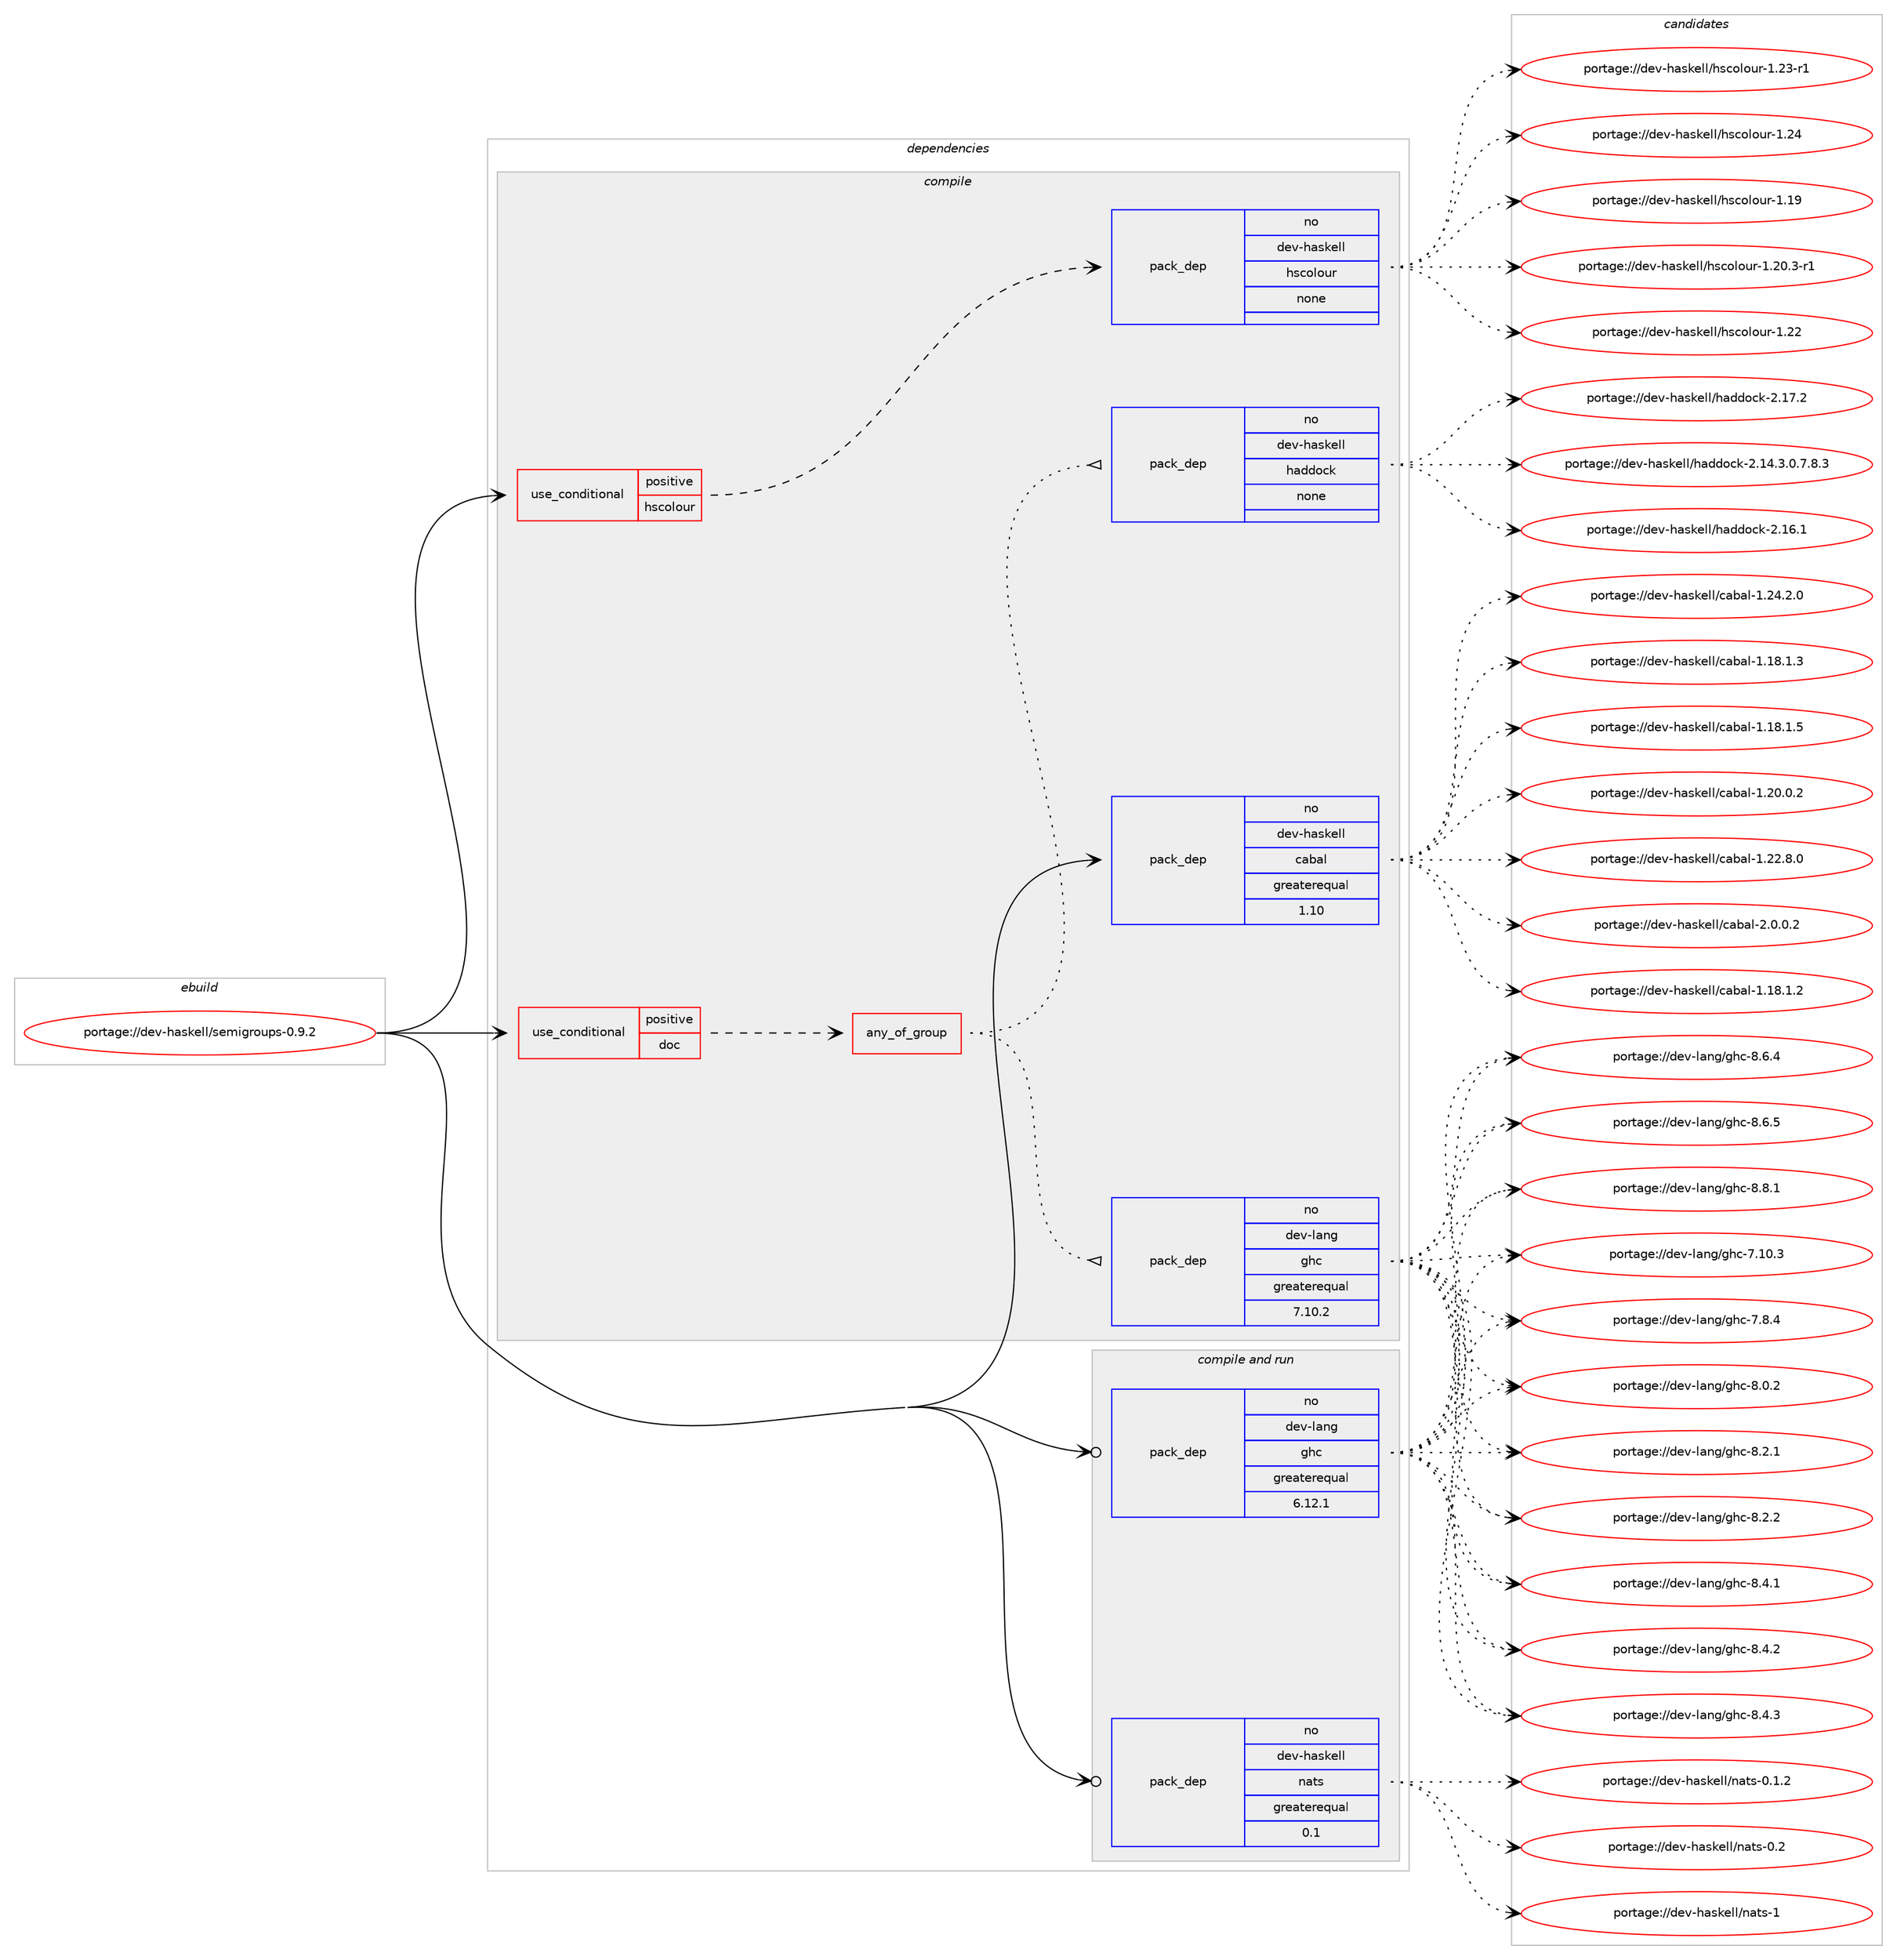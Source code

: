 digraph prolog {

# *************
# Graph options
# *************

newrank=true;
concentrate=true;
compound=true;
graph [rankdir=LR,fontname=Helvetica,fontsize=10,ranksep=1.5];#, ranksep=2.5, nodesep=0.2];
edge  [arrowhead=vee];
node  [fontname=Helvetica,fontsize=10];

# **********
# The ebuild
# **********

subgraph cluster_leftcol {
color=gray;
rank=same;
label=<<i>ebuild</i>>;
id [label="portage://dev-haskell/semigroups-0.9.2", color=red, width=4, href="../dev-haskell/semigroups-0.9.2.svg"];
}

# ****************
# The dependencies
# ****************

subgraph cluster_midcol {
color=gray;
label=<<i>dependencies</i>>;
subgraph cluster_compile {
fillcolor="#eeeeee";
style=filled;
label=<<i>compile</i>>;
subgraph cond16913 {
dependency78685 [label=<<TABLE BORDER="0" CELLBORDER="1" CELLSPACING="0" CELLPADDING="4"><TR><TD ROWSPAN="3" CELLPADDING="10">use_conditional</TD></TR><TR><TD>positive</TD></TR><TR><TD>doc</TD></TR></TABLE>>, shape=none, color=red];
subgraph any2284 {
dependency78686 [label=<<TABLE BORDER="0" CELLBORDER="1" CELLSPACING="0" CELLPADDING="4"><TR><TD CELLPADDING="10">any_of_group</TD></TR></TABLE>>, shape=none, color=red];subgraph pack59431 {
dependency78687 [label=<<TABLE BORDER="0" CELLBORDER="1" CELLSPACING="0" CELLPADDING="4" WIDTH="220"><TR><TD ROWSPAN="6" CELLPADDING="30">pack_dep</TD></TR><TR><TD WIDTH="110">no</TD></TR><TR><TD>dev-haskell</TD></TR><TR><TD>haddock</TD></TR><TR><TD>none</TD></TR><TR><TD></TD></TR></TABLE>>, shape=none, color=blue];
}
dependency78686:e -> dependency78687:w [weight=20,style="dotted",arrowhead="oinv"];
subgraph pack59432 {
dependency78688 [label=<<TABLE BORDER="0" CELLBORDER="1" CELLSPACING="0" CELLPADDING="4" WIDTH="220"><TR><TD ROWSPAN="6" CELLPADDING="30">pack_dep</TD></TR><TR><TD WIDTH="110">no</TD></TR><TR><TD>dev-lang</TD></TR><TR><TD>ghc</TD></TR><TR><TD>greaterequal</TD></TR><TR><TD>7.10.2</TD></TR></TABLE>>, shape=none, color=blue];
}
dependency78686:e -> dependency78688:w [weight=20,style="dotted",arrowhead="oinv"];
}
dependency78685:e -> dependency78686:w [weight=20,style="dashed",arrowhead="vee"];
}
id:e -> dependency78685:w [weight=20,style="solid",arrowhead="vee"];
subgraph cond16914 {
dependency78689 [label=<<TABLE BORDER="0" CELLBORDER="1" CELLSPACING="0" CELLPADDING="4"><TR><TD ROWSPAN="3" CELLPADDING="10">use_conditional</TD></TR><TR><TD>positive</TD></TR><TR><TD>hscolour</TD></TR></TABLE>>, shape=none, color=red];
subgraph pack59433 {
dependency78690 [label=<<TABLE BORDER="0" CELLBORDER="1" CELLSPACING="0" CELLPADDING="4" WIDTH="220"><TR><TD ROWSPAN="6" CELLPADDING="30">pack_dep</TD></TR><TR><TD WIDTH="110">no</TD></TR><TR><TD>dev-haskell</TD></TR><TR><TD>hscolour</TD></TR><TR><TD>none</TD></TR><TR><TD></TD></TR></TABLE>>, shape=none, color=blue];
}
dependency78689:e -> dependency78690:w [weight=20,style="dashed",arrowhead="vee"];
}
id:e -> dependency78689:w [weight=20,style="solid",arrowhead="vee"];
subgraph pack59434 {
dependency78691 [label=<<TABLE BORDER="0" CELLBORDER="1" CELLSPACING="0" CELLPADDING="4" WIDTH="220"><TR><TD ROWSPAN="6" CELLPADDING="30">pack_dep</TD></TR><TR><TD WIDTH="110">no</TD></TR><TR><TD>dev-haskell</TD></TR><TR><TD>cabal</TD></TR><TR><TD>greaterequal</TD></TR><TR><TD>1.10</TD></TR></TABLE>>, shape=none, color=blue];
}
id:e -> dependency78691:w [weight=20,style="solid",arrowhead="vee"];
}
subgraph cluster_compileandrun {
fillcolor="#eeeeee";
style=filled;
label=<<i>compile and run</i>>;
subgraph pack59435 {
dependency78692 [label=<<TABLE BORDER="0" CELLBORDER="1" CELLSPACING="0" CELLPADDING="4" WIDTH="220"><TR><TD ROWSPAN="6" CELLPADDING="30">pack_dep</TD></TR><TR><TD WIDTH="110">no</TD></TR><TR><TD>dev-haskell</TD></TR><TR><TD>nats</TD></TR><TR><TD>greaterequal</TD></TR><TR><TD>0.1</TD></TR></TABLE>>, shape=none, color=blue];
}
id:e -> dependency78692:w [weight=20,style="solid",arrowhead="odotvee"];
subgraph pack59436 {
dependency78693 [label=<<TABLE BORDER="0" CELLBORDER="1" CELLSPACING="0" CELLPADDING="4" WIDTH="220"><TR><TD ROWSPAN="6" CELLPADDING="30">pack_dep</TD></TR><TR><TD WIDTH="110">no</TD></TR><TR><TD>dev-lang</TD></TR><TR><TD>ghc</TD></TR><TR><TD>greaterequal</TD></TR><TR><TD>6.12.1</TD></TR></TABLE>>, shape=none, color=blue];
}
id:e -> dependency78693:w [weight=20,style="solid",arrowhead="odotvee"];
}
subgraph cluster_run {
fillcolor="#eeeeee";
style=filled;
label=<<i>run</i>>;
}
}

# **************
# The candidates
# **************

subgraph cluster_choices {
rank=same;
color=gray;
label=<<i>candidates</i>>;

subgraph choice59431 {
color=black;
nodesep=1;
choiceportage1001011184510497115107101108108471049710010011199107455046495246514648465546564651 [label="portage://dev-haskell/haddock-2.14.3.0.7.8.3", color=red, width=4,href="../dev-haskell/haddock-2.14.3.0.7.8.3.svg"];
choiceportage100101118451049711510710110810847104971001001119910745504649544649 [label="portage://dev-haskell/haddock-2.16.1", color=red, width=4,href="../dev-haskell/haddock-2.16.1.svg"];
choiceportage100101118451049711510710110810847104971001001119910745504649554650 [label="portage://dev-haskell/haddock-2.17.2", color=red, width=4,href="../dev-haskell/haddock-2.17.2.svg"];
dependency78687:e -> choiceportage1001011184510497115107101108108471049710010011199107455046495246514648465546564651:w [style=dotted,weight="100"];
dependency78687:e -> choiceportage100101118451049711510710110810847104971001001119910745504649544649:w [style=dotted,weight="100"];
dependency78687:e -> choiceportage100101118451049711510710110810847104971001001119910745504649554650:w [style=dotted,weight="100"];
}
subgraph choice59432 {
color=black;
nodesep=1;
choiceportage1001011184510897110103471031049945554649484651 [label="portage://dev-lang/ghc-7.10.3", color=red, width=4,href="../dev-lang/ghc-7.10.3.svg"];
choiceportage10010111845108971101034710310499455546564652 [label="portage://dev-lang/ghc-7.8.4", color=red, width=4,href="../dev-lang/ghc-7.8.4.svg"];
choiceportage10010111845108971101034710310499455646484650 [label="portage://dev-lang/ghc-8.0.2", color=red, width=4,href="../dev-lang/ghc-8.0.2.svg"];
choiceportage10010111845108971101034710310499455646504649 [label="portage://dev-lang/ghc-8.2.1", color=red, width=4,href="../dev-lang/ghc-8.2.1.svg"];
choiceportage10010111845108971101034710310499455646504650 [label="portage://dev-lang/ghc-8.2.2", color=red, width=4,href="../dev-lang/ghc-8.2.2.svg"];
choiceportage10010111845108971101034710310499455646524649 [label="portage://dev-lang/ghc-8.4.1", color=red, width=4,href="../dev-lang/ghc-8.4.1.svg"];
choiceportage10010111845108971101034710310499455646524650 [label="portage://dev-lang/ghc-8.4.2", color=red, width=4,href="../dev-lang/ghc-8.4.2.svg"];
choiceportage10010111845108971101034710310499455646524651 [label="portage://dev-lang/ghc-8.4.3", color=red, width=4,href="../dev-lang/ghc-8.4.3.svg"];
choiceportage10010111845108971101034710310499455646544652 [label="portage://dev-lang/ghc-8.6.4", color=red, width=4,href="../dev-lang/ghc-8.6.4.svg"];
choiceportage10010111845108971101034710310499455646544653 [label="portage://dev-lang/ghc-8.6.5", color=red, width=4,href="../dev-lang/ghc-8.6.5.svg"];
choiceportage10010111845108971101034710310499455646564649 [label="portage://dev-lang/ghc-8.8.1", color=red, width=4,href="../dev-lang/ghc-8.8.1.svg"];
dependency78688:e -> choiceportage1001011184510897110103471031049945554649484651:w [style=dotted,weight="100"];
dependency78688:e -> choiceportage10010111845108971101034710310499455546564652:w [style=dotted,weight="100"];
dependency78688:e -> choiceportage10010111845108971101034710310499455646484650:w [style=dotted,weight="100"];
dependency78688:e -> choiceportage10010111845108971101034710310499455646504649:w [style=dotted,weight="100"];
dependency78688:e -> choiceportage10010111845108971101034710310499455646504650:w [style=dotted,weight="100"];
dependency78688:e -> choiceportage10010111845108971101034710310499455646524649:w [style=dotted,weight="100"];
dependency78688:e -> choiceportage10010111845108971101034710310499455646524650:w [style=dotted,weight="100"];
dependency78688:e -> choiceportage10010111845108971101034710310499455646524651:w [style=dotted,weight="100"];
dependency78688:e -> choiceportage10010111845108971101034710310499455646544652:w [style=dotted,weight="100"];
dependency78688:e -> choiceportage10010111845108971101034710310499455646544653:w [style=dotted,weight="100"];
dependency78688:e -> choiceportage10010111845108971101034710310499455646564649:w [style=dotted,weight="100"];
}
subgraph choice59433 {
color=black;
nodesep=1;
choiceportage100101118451049711510710110810847104115991111081111171144549464957 [label="portage://dev-haskell/hscolour-1.19", color=red, width=4,href="../dev-haskell/hscolour-1.19.svg"];
choiceportage10010111845104971151071011081084710411599111108111117114454946504846514511449 [label="portage://dev-haskell/hscolour-1.20.3-r1", color=red, width=4,href="../dev-haskell/hscolour-1.20.3-r1.svg"];
choiceportage100101118451049711510710110810847104115991111081111171144549465050 [label="portage://dev-haskell/hscolour-1.22", color=red, width=4,href="../dev-haskell/hscolour-1.22.svg"];
choiceportage1001011184510497115107101108108471041159911110811111711445494650514511449 [label="portage://dev-haskell/hscolour-1.23-r1", color=red, width=4,href="../dev-haskell/hscolour-1.23-r1.svg"];
choiceportage100101118451049711510710110810847104115991111081111171144549465052 [label="portage://dev-haskell/hscolour-1.24", color=red, width=4,href="../dev-haskell/hscolour-1.24.svg"];
dependency78690:e -> choiceportage100101118451049711510710110810847104115991111081111171144549464957:w [style=dotted,weight="100"];
dependency78690:e -> choiceportage10010111845104971151071011081084710411599111108111117114454946504846514511449:w [style=dotted,weight="100"];
dependency78690:e -> choiceportage100101118451049711510710110810847104115991111081111171144549465050:w [style=dotted,weight="100"];
dependency78690:e -> choiceportage1001011184510497115107101108108471041159911110811111711445494650514511449:w [style=dotted,weight="100"];
dependency78690:e -> choiceportage100101118451049711510710110810847104115991111081111171144549465052:w [style=dotted,weight="100"];
}
subgraph choice59434 {
color=black;
nodesep=1;
choiceportage10010111845104971151071011081084799979897108454946495646494650 [label="portage://dev-haskell/cabal-1.18.1.2", color=red, width=4,href="../dev-haskell/cabal-1.18.1.2.svg"];
choiceportage10010111845104971151071011081084799979897108454946495646494651 [label="portage://dev-haskell/cabal-1.18.1.3", color=red, width=4,href="../dev-haskell/cabal-1.18.1.3.svg"];
choiceportage10010111845104971151071011081084799979897108454946495646494653 [label="portage://dev-haskell/cabal-1.18.1.5", color=red, width=4,href="../dev-haskell/cabal-1.18.1.5.svg"];
choiceportage10010111845104971151071011081084799979897108454946504846484650 [label="portage://dev-haskell/cabal-1.20.0.2", color=red, width=4,href="../dev-haskell/cabal-1.20.0.2.svg"];
choiceportage10010111845104971151071011081084799979897108454946505046564648 [label="portage://dev-haskell/cabal-1.22.8.0", color=red, width=4,href="../dev-haskell/cabal-1.22.8.0.svg"];
choiceportage10010111845104971151071011081084799979897108454946505246504648 [label="portage://dev-haskell/cabal-1.24.2.0", color=red, width=4,href="../dev-haskell/cabal-1.24.2.0.svg"];
choiceportage100101118451049711510710110810847999798971084550464846484650 [label="portage://dev-haskell/cabal-2.0.0.2", color=red, width=4,href="../dev-haskell/cabal-2.0.0.2.svg"];
dependency78691:e -> choiceportage10010111845104971151071011081084799979897108454946495646494650:w [style=dotted,weight="100"];
dependency78691:e -> choiceportage10010111845104971151071011081084799979897108454946495646494651:w [style=dotted,weight="100"];
dependency78691:e -> choiceportage10010111845104971151071011081084799979897108454946495646494653:w [style=dotted,weight="100"];
dependency78691:e -> choiceportage10010111845104971151071011081084799979897108454946504846484650:w [style=dotted,weight="100"];
dependency78691:e -> choiceportage10010111845104971151071011081084799979897108454946505046564648:w [style=dotted,weight="100"];
dependency78691:e -> choiceportage10010111845104971151071011081084799979897108454946505246504648:w [style=dotted,weight="100"];
dependency78691:e -> choiceportage100101118451049711510710110810847999798971084550464846484650:w [style=dotted,weight="100"];
}
subgraph choice59435 {
color=black;
nodesep=1;
choiceportage10010111845104971151071011081084711097116115454846494650 [label="portage://dev-haskell/nats-0.1.2", color=red, width=4,href="../dev-haskell/nats-0.1.2.svg"];
choiceportage1001011184510497115107101108108471109711611545484650 [label="portage://dev-haskell/nats-0.2", color=red, width=4,href="../dev-haskell/nats-0.2.svg"];
choiceportage100101118451049711510710110810847110971161154549 [label="portage://dev-haskell/nats-1", color=red, width=4,href="../dev-haskell/nats-1.svg"];
dependency78692:e -> choiceportage10010111845104971151071011081084711097116115454846494650:w [style=dotted,weight="100"];
dependency78692:e -> choiceportage1001011184510497115107101108108471109711611545484650:w [style=dotted,weight="100"];
dependency78692:e -> choiceportage100101118451049711510710110810847110971161154549:w [style=dotted,weight="100"];
}
subgraph choice59436 {
color=black;
nodesep=1;
choiceportage1001011184510897110103471031049945554649484651 [label="portage://dev-lang/ghc-7.10.3", color=red, width=4,href="../dev-lang/ghc-7.10.3.svg"];
choiceportage10010111845108971101034710310499455546564652 [label="portage://dev-lang/ghc-7.8.4", color=red, width=4,href="../dev-lang/ghc-7.8.4.svg"];
choiceportage10010111845108971101034710310499455646484650 [label="portage://dev-lang/ghc-8.0.2", color=red, width=4,href="../dev-lang/ghc-8.0.2.svg"];
choiceportage10010111845108971101034710310499455646504649 [label="portage://dev-lang/ghc-8.2.1", color=red, width=4,href="../dev-lang/ghc-8.2.1.svg"];
choiceportage10010111845108971101034710310499455646504650 [label="portage://dev-lang/ghc-8.2.2", color=red, width=4,href="../dev-lang/ghc-8.2.2.svg"];
choiceportage10010111845108971101034710310499455646524649 [label="portage://dev-lang/ghc-8.4.1", color=red, width=4,href="../dev-lang/ghc-8.4.1.svg"];
choiceportage10010111845108971101034710310499455646524650 [label="portage://dev-lang/ghc-8.4.2", color=red, width=4,href="../dev-lang/ghc-8.4.2.svg"];
choiceportage10010111845108971101034710310499455646524651 [label="portage://dev-lang/ghc-8.4.3", color=red, width=4,href="../dev-lang/ghc-8.4.3.svg"];
choiceportage10010111845108971101034710310499455646544652 [label="portage://dev-lang/ghc-8.6.4", color=red, width=4,href="../dev-lang/ghc-8.6.4.svg"];
choiceportage10010111845108971101034710310499455646544653 [label="portage://dev-lang/ghc-8.6.5", color=red, width=4,href="../dev-lang/ghc-8.6.5.svg"];
choiceportage10010111845108971101034710310499455646564649 [label="portage://dev-lang/ghc-8.8.1", color=red, width=4,href="../dev-lang/ghc-8.8.1.svg"];
dependency78693:e -> choiceportage1001011184510897110103471031049945554649484651:w [style=dotted,weight="100"];
dependency78693:e -> choiceportage10010111845108971101034710310499455546564652:w [style=dotted,weight="100"];
dependency78693:e -> choiceportage10010111845108971101034710310499455646484650:w [style=dotted,weight="100"];
dependency78693:e -> choiceportage10010111845108971101034710310499455646504649:w [style=dotted,weight="100"];
dependency78693:e -> choiceportage10010111845108971101034710310499455646504650:w [style=dotted,weight="100"];
dependency78693:e -> choiceportage10010111845108971101034710310499455646524649:w [style=dotted,weight="100"];
dependency78693:e -> choiceportage10010111845108971101034710310499455646524650:w [style=dotted,weight="100"];
dependency78693:e -> choiceportage10010111845108971101034710310499455646524651:w [style=dotted,weight="100"];
dependency78693:e -> choiceportage10010111845108971101034710310499455646544652:w [style=dotted,weight="100"];
dependency78693:e -> choiceportage10010111845108971101034710310499455646544653:w [style=dotted,weight="100"];
dependency78693:e -> choiceportage10010111845108971101034710310499455646564649:w [style=dotted,weight="100"];
}
}

}
